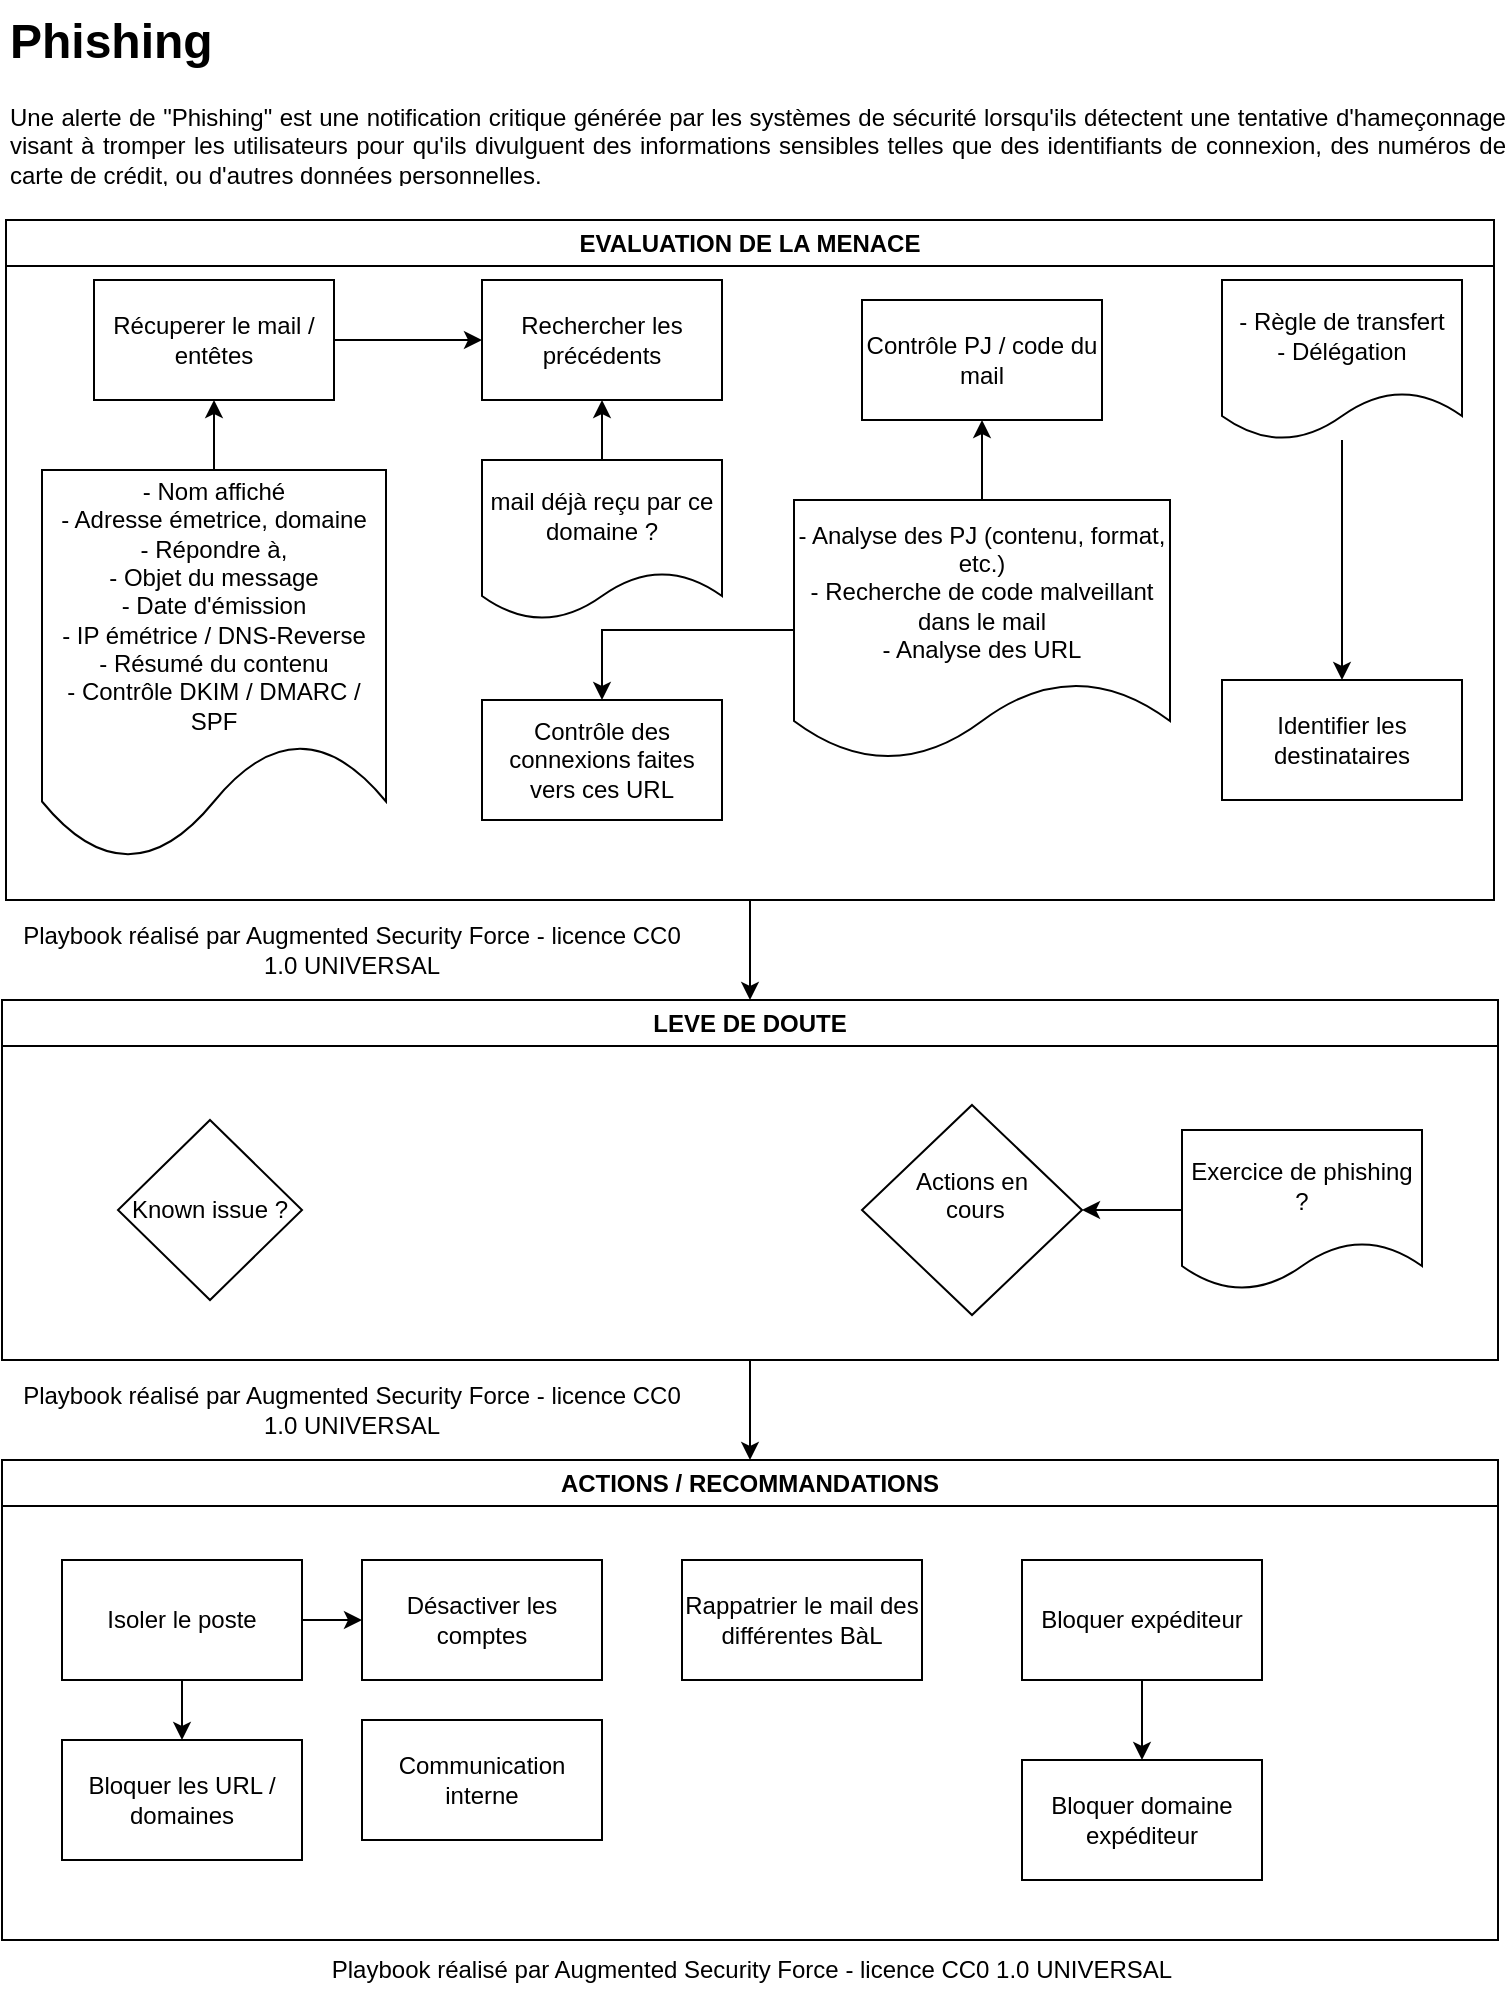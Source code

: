 <mxfile version="24.6.4" type="device">
  <diagram id="C5RBs43oDa-KdzZeNtuy" name="Page-1">
    <mxGraphModel dx="1674" dy="836" grid="1" gridSize="10" guides="1" tooltips="1" connect="1" arrows="1" fold="1" page="1" pageScale="1" pageWidth="827" pageHeight="1169" math="0" shadow="0">
      <root>
        <mxCell id="WIyWlLk6GJQsqaUBKTNV-0" />
        <mxCell id="WIyWlLk6GJQsqaUBKTNV-1" parent="WIyWlLk6GJQsqaUBKTNV-0" />
        <mxCell id="uhZCZnf9X1_8hABlHnno-0" style="edgeStyle=orthogonalEdgeStyle;rounded=0;orthogonalLoop=1;jettySize=auto;html=1;entryX=0.5;entryY=0;entryDx=0;entryDy=0;" edge="1" parent="WIyWlLk6GJQsqaUBKTNV-1" source="uhZCZnf9X1_8hABlHnno-1" target="uhZCZnf9X1_8hABlHnno-18">
          <mxGeometry relative="1" as="geometry" />
        </mxCell>
        <mxCell id="uhZCZnf9X1_8hABlHnno-1" value="EVALUATION DE LA MENACE" style="swimlane;whiteSpace=wrap;html=1;" vertex="1" parent="WIyWlLk6GJQsqaUBKTNV-1">
          <mxGeometry x="42" y="140" width="744" height="340" as="geometry">
            <mxRectangle x="42" y="140" width="210" height="30" as="alternateBounds" />
          </mxGeometry>
        </mxCell>
        <mxCell id="uhZCZnf9X1_8hABlHnno-44" value="" style="edgeStyle=orthogonalEdgeStyle;rounded=0;orthogonalLoop=1;jettySize=auto;html=1;" edge="1" parent="uhZCZnf9X1_8hABlHnno-1" source="uhZCZnf9X1_8hABlHnno-5" target="uhZCZnf9X1_8hABlHnno-14">
          <mxGeometry relative="1" as="geometry" />
        </mxCell>
        <mxCell id="uhZCZnf9X1_8hABlHnno-5" value="- Règle de transfert&lt;br&gt;- Délégation" style="shape=document;whiteSpace=wrap;html=1;boundedLbl=1;" vertex="1" parent="uhZCZnf9X1_8hABlHnno-1">
          <mxGeometry x="608" y="30" width="120" height="80" as="geometry" />
        </mxCell>
        <mxCell id="uhZCZnf9X1_8hABlHnno-6" value="Contrôle PJ / code du mail" style="rounded=0;whiteSpace=wrap;html=1;" vertex="1" parent="uhZCZnf9X1_8hABlHnno-1">
          <mxGeometry x="428" y="40" width="120" height="60" as="geometry" />
        </mxCell>
        <mxCell id="uhZCZnf9X1_8hABlHnno-9" value="Rechercher les précédents" style="rounded=0;whiteSpace=wrap;html=1;" vertex="1" parent="uhZCZnf9X1_8hABlHnno-1">
          <mxGeometry x="238" y="30" width="120" height="60" as="geometry" />
        </mxCell>
        <mxCell id="uhZCZnf9X1_8hABlHnno-45" value="" style="edgeStyle=orthogonalEdgeStyle;rounded=0;orthogonalLoop=1;jettySize=auto;html=1;" edge="1" parent="uhZCZnf9X1_8hABlHnno-1" source="uhZCZnf9X1_8hABlHnno-10" target="uhZCZnf9X1_8hABlHnno-9">
          <mxGeometry relative="1" as="geometry" />
        </mxCell>
        <mxCell id="uhZCZnf9X1_8hABlHnno-10" value="Récuperer le mail / entêtes" style="rounded=0;whiteSpace=wrap;html=1;" vertex="1" parent="uhZCZnf9X1_8hABlHnno-1">
          <mxGeometry x="44" y="30" width="120" height="60" as="geometry" />
        </mxCell>
        <mxCell id="uhZCZnf9X1_8hABlHnno-14" value="Identifier les destinataires" style="rounded=0;whiteSpace=wrap;html=1;" vertex="1" parent="uhZCZnf9X1_8hABlHnno-1">
          <mxGeometry x="608" y="230" width="120" height="60" as="geometry" />
        </mxCell>
        <mxCell id="uhZCZnf9X1_8hABlHnno-38" value="" style="edgeStyle=orthogonalEdgeStyle;rounded=0;orthogonalLoop=1;jettySize=auto;html=1;" edge="1" parent="uhZCZnf9X1_8hABlHnno-1" source="uhZCZnf9X1_8hABlHnno-37" target="uhZCZnf9X1_8hABlHnno-10">
          <mxGeometry relative="1" as="geometry" />
        </mxCell>
        <mxCell id="uhZCZnf9X1_8hABlHnno-37" value="- Nom affiché&lt;br&gt;- Adresse émetrice, domaine&lt;br&gt;- Répondre à,&lt;br&gt;- Objet du message&lt;br&gt;- Date d&#39;émission&lt;br&gt;- IP émétrice / DNS-Reverse&lt;br&gt;- Résumé du contenu&lt;br&gt;- Contrôle DKIM / DMARC / SPF" style="shape=document;whiteSpace=wrap;html=1;boundedLbl=1;" vertex="1" parent="uhZCZnf9X1_8hABlHnno-1">
          <mxGeometry x="18" y="125" width="172" height="195" as="geometry" />
        </mxCell>
        <mxCell id="uhZCZnf9X1_8hABlHnno-40" value="" style="edgeStyle=orthogonalEdgeStyle;rounded=0;orthogonalLoop=1;jettySize=auto;html=1;" edge="1" parent="uhZCZnf9X1_8hABlHnno-1" source="uhZCZnf9X1_8hABlHnno-39" target="uhZCZnf9X1_8hABlHnno-6">
          <mxGeometry relative="1" as="geometry" />
        </mxCell>
        <mxCell id="uhZCZnf9X1_8hABlHnno-43" style="edgeStyle=orthogonalEdgeStyle;rounded=0;orthogonalLoop=1;jettySize=auto;html=1;entryX=0.5;entryY=0;entryDx=0;entryDy=0;" edge="1" parent="uhZCZnf9X1_8hABlHnno-1" source="uhZCZnf9X1_8hABlHnno-39" target="uhZCZnf9X1_8hABlHnno-41">
          <mxGeometry relative="1" as="geometry" />
        </mxCell>
        <mxCell id="uhZCZnf9X1_8hABlHnno-39" value="- Analyse des PJ (contenu, format, etc.)&lt;br&gt;- Recherche de code malveillant dans le mail&lt;br&gt;- Analyse des URL" style="shape=document;whiteSpace=wrap;html=1;boundedLbl=1;" vertex="1" parent="uhZCZnf9X1_8hABlHnno-1">
          <mxGeometry x="394" y="140" width="188" height="130" as="geometry" />
        </mxCell>
        <mxCell id="uhZCZnf9X1_8hABlHnno-41" value="Contrôle des connexions faites vers ces URL" style="rounded=0;whiteSpace=wrap;html=1;" vertex="1" parent="uhZCZnf9X1_8hABlHnno-1">
          <mxGeometry x="238" y="240" width="120" height="60" as="geometry" />
        </mxCell>
        <mxCell id="uhZCZnf9X1_8hABlHnno-47" value="" style="edgeStyle=orthogonalEdgeStyle;rounded=0;orthogonalLoop=1;jettySize=auto;html=1;" edge="1" parent="uhZCZnf9X1_8hABlHnno-1" source="uhZCZnf9X1_8hABlHnno-46" target="uhZCZnf9X1_8hABlHnno-9">
          <mxGeometry relative="1" as="geometry" />
        </mxCell>
        <mxCell id="uhZCZnf9X1_8hABlHnno-46" value="mail déjà reçu par ce domaine ?" style="shape=document;whiteSpace=wrap;html=1;boundedLbl=1;" vertex="1" parent="uhZCZnf9X1_8hABlHnno-1">
          <mxGeometry x="238" y="120" width="120" height="80" as="geometry" />
        </mxCell>
        <mxCell id="uhZCZnf9X1_8hABlHnno-17" style="edgeStyle=orthogonalEdgeStyle;rounded=0;orthogonalLoop=1;jettySize=auto;html=1;entryX=0.5;entryY=0;entryDx=0;entryDy=0;" edge="1" parent="WIyWlLk6GJQsqaUBKTNV-1" source="uhZCZnf9X1_8hABlHnno-18" target="uhZCZnf9X1_8hABlHnno-24">
          <mxGeometry relative="1" as="geometry" />
        </mxCell>
        <mxCell id="uhZCZnf9X1_8hABlHnno-18" value="LEVE DE DOUTE" style="swimlane;whiteSpace=wrap;html=1;" vertex="1" parent="WIyWlLk6GJQsqaUBKTNV-1">
          <mxGeometry x="40" y="530" width="748" height="180" as="geometry" />
        </mxCell>
        <mxCell id="uhZCZnf9X1_8hABlHnno-19" value="Known issue ?" style="rhombus;whiteSpace=wrap;html=1;" vertex="1" parent="uhZCZnf9X1_8hABlHnno-18">
          <mxGeometry x="58" y="60" width="92" height="90" as="geometry" />
        </mxCell>
        <mxCell id="uhZCZnf9X1_8hABlHnno-21" value="Actions en&lt;br&gt;&amp;nbsp;cours&lt;div&gt;&lt;br/&gt;&lt;/div&gt;" style="rhombus;whiteSpace=wrap;html=1;" vertex="1" parent="uhZCZnf9X1_8hABlHnno-18">
          <mxGeometry x="430" y="52.5" width="110" height="105" as="geometry" />
        </mxCell>
        <mxCell id="uhZCZnf9X1_8hABlHnno-22" style="edgeStyle=orthogonalEdgeStyle;rounded=0;orthogonalLoop=1;jettySize=auto;html=1;entryX=1;entryY=0.5;entryDx=0;entryDy=0;" edge="1" parent="uhZCZnf9X1_8hABlHnno-18" source="uhZCZnf9X1_8hABlHnno-23" target="uhZCZnf9X1_8hABlHnno-21">
          <mxGeometry relative="1" as="geometry" />
        </mxCell>
        <mxCell id="uhZCZnf9X1_8hABlHnno-23" value="Exercice de phishing ?" style="shape=document;whiteSpace=wrap;html=1;boundedLbl=1;" vertex="1" parent="uhZCZnf9X1_8hABlHnno-18">
          <mxGeometry x="590" y="65" width="120" height="80" as="geometry" />
        </mxCell>
        <mxCell id="uhZCZnf9X1_8hABlHnno-24" value="ACTIONS / RECOMMANDATIONS" style="swimlane;whiteSpace=wrap;html=1;" vertex="1" parent="WIyWlLk6GJQsqaUBKTNV-1">
          <mxGeometry x="40" y="760" width="748" height="240" as="geometry" />
        </mxCell>
        <mxCell id="uhZCZnf9X1_8hABlHnno-60" value="" style="edgeStyle=orthogonalEdgeStyle;rounded=0;orthogonalLoop=1;jettySize=auto;html=1;" edge="1" parent="uhZCZnf9X1_8hABlHnno-24" source="uhZCZnf9X1_8hABlHnno-49" target="uhZCZnf9X1_8hABlHnno-50">
          <mxGeometry relative="1" as="geometry" />
        </mxCell>
        <mxCell id="uhZCZnf9X1_8hABlHnno-61" value="" style="edgeStyle=orthogonalEdgeStyle;rounded=0;orthogonalLoop=1;jettySize=auto;html=1;" edge="1" parent="uhZCZnf9X1_8hABlHnno-24" source="uhZCZnf9X1_8hABlHnno-49" target="uhZCZnf9X1_8hABlHnno-59">
          <mxGeometry relative="1" as="geometry" />
        </mxCell>
        <mxCell id="uhZCZnf9X1_8hABlHnno-49" value="Isoler le poste" style="rounded=0;whiteSpace=wrap;html=1;" vertex="1" parent="uhZCZnf9X1_8hABlHnno-24">
          <mxGeometry x="30" y="50" width="120" height="60" as="geometry" />
        </mxCell>
        <mxCell id="uhZCZnf9X1_8hABlHnno-50" value="Désactiver les comptes" style="rounded=0;whiteSpace=wrap;html=1;" vertex="1" parent="uhZCZnf9X1_8hABlHnno-24">
          <mxGeometry x="180" y="50" width="120" height="60" as="geometry" />
        </mxCell>
        <mxCell id="uhZCZnf9X1_8hABlHnno-59" value="Bloquer les URL / domaines" style="rounded=0;whiteSpace=wrap;html=1;" vertex="1" parent="uhZCZnf9X1_8hABlHnno-24">
          <mxGeometry x="30" y="140" width="120" height="60" as="geometry" />
        </mxCell>
        <mxCell id="uhZCZnf9X1_8hABlHnno-62" value="Communication interne" style="rounded=0;whiteSpace=wrap;html=1;" vertex="1" parent="uhZCZnf9X1_8hABlHnno-24">
          <mxGeometry x="180" y="130" width="120" height="60" as="geometry" />
        </mxCell>
        <mxCell id="uhZCZnf9X1_8hABlHnno-63" value="Rappatrier le mail des différentes BàL" style="rounded=0;whiteSpace=wrap;html=1;" vertex="1" parent="uhZCZnf9X1_8hABlHnno-24">
          <mxGeometry x="340" y="50" width="120" height="60" as="geometry" />
        </mxCell>
        <mxCell id="uhZCZnf9X1_8hABlHnno-66" value="" style="edgeStyle=orthogonalEdgeStyle;rounded=0;orthogonalLoop=1;jettySize=auto;html=1;" edge="1" parent="uhZCZnf9X1_8hABlHnno-24" source="uhZCZnf9X1_8hABlHnno-64" target="uhZCZnf9X1_8hABlHnno-65">
          <mxGeometry relative="1" as="geometry" />
        </mxCell>
        <mxCell id="uhZCZnf9X1_8hABlHnno-64" value="Bloquer expéditeur" style="rounded=0;whiteSpace=wrap;html=1;" vertex="1" parent="uhZCZnf9X1_8hABlHnno-24">
          <mxGeometry x="510" y="50" width="120" height="60" as="geometry" />
        </mxCell>
        <mxCell id="uhZCZnf9X1_8hABlHnno-65" value="Bloquer domaine expéditeur" style="rounded=0;whiteSpace=wrap;html=1;" vertex="1" parent="uhZCZnf9X1_8hABlHnno-24">
          <mxGeometry x="510" y="150" width="120" height="60" as="geometry" />
        </mxCell>
        <mxCell id="uhZCZnf9X1_8hABlHnno-33" value="Playbook réalisé par Augmented Security Force - licence&amp;nbsp;CC0 1.0 UNIVERSAL" style="text;html=1;align=center;verticalAlign=middle;whiteSpace=wrap;rounded=0;" vertex="1" parent="WIyWlLk6GJQsqaUBKTNV-1">
          <mxGeometry x="40" y="1000" width="750" height="30" as="geometry" />
        </mxCell>
        <mxCell id="uhZCZnf9X1_8hABlHnno-34" value="Playbook réalisé par Augmented Security Force - licence&amp;nbsp;CC0 1.0 UNIVERSAL" style="text;html=1;align=center;verticalAlign=middle;whiteSpace=wrap;rounded=0;" vertex="1" parent="WIyWlLk6GJQsqaUBKTNV-1">
          <mxGeometry x="40" y="490" width="350" height="30" as="geometry" />
        </mxCell>
        <mxCell id="uhZCZnf9X1_8hABlHnno-35" value="Playbook réalisé par Augmented Security Force - licence&amp;nbsp;CC0 1.0 UNIVERSAL" style="text;html=1;align=center;verticalAlign=middle;whiteSpace=wrap;rounded=0;" vertex="1" parent="WIyWlLk6GJQsqaUBKTNV-1">
          <mxGeometry x="40" y="720" width="350" height="30" as="geometry" />
        </mxCell>
        <mxCell id="uhZCZnf9X1_8hABlHnno-36" value="&lt;h1 style=&quot;margin-top: 0px;&quot;&gt;Phishing&lt;/h1&gt;&lt;p style=&quot;text-align: justify;&quot;&gt;Une alerte de &quot;Phishing&quot; est une notification critique générée par les systèmes de sécurité lorsqu&#39;ils détectent une tentative d&#39;hameçonnage visant à tromper les utilisateurs pour qu&#39;ils divulguent des informations sensibles telles que des identifiants de connexion, des numéros de carte de crédit, ou d&#39;autres données personnelles.&lt;/p&gt;" style="text;html=1;whiteSpace=wrap;overflow=hidden;rounded=0;" vertex="1" parent="WIyWlLk6GJQsqaUBKTNV-1">
          <mxGeometry x="42" y="30" width="750" height="90" as="geometry" />
        </mxCell>
      </root>
    </mxGraphModel>
  </diagram>
</mxfile>
